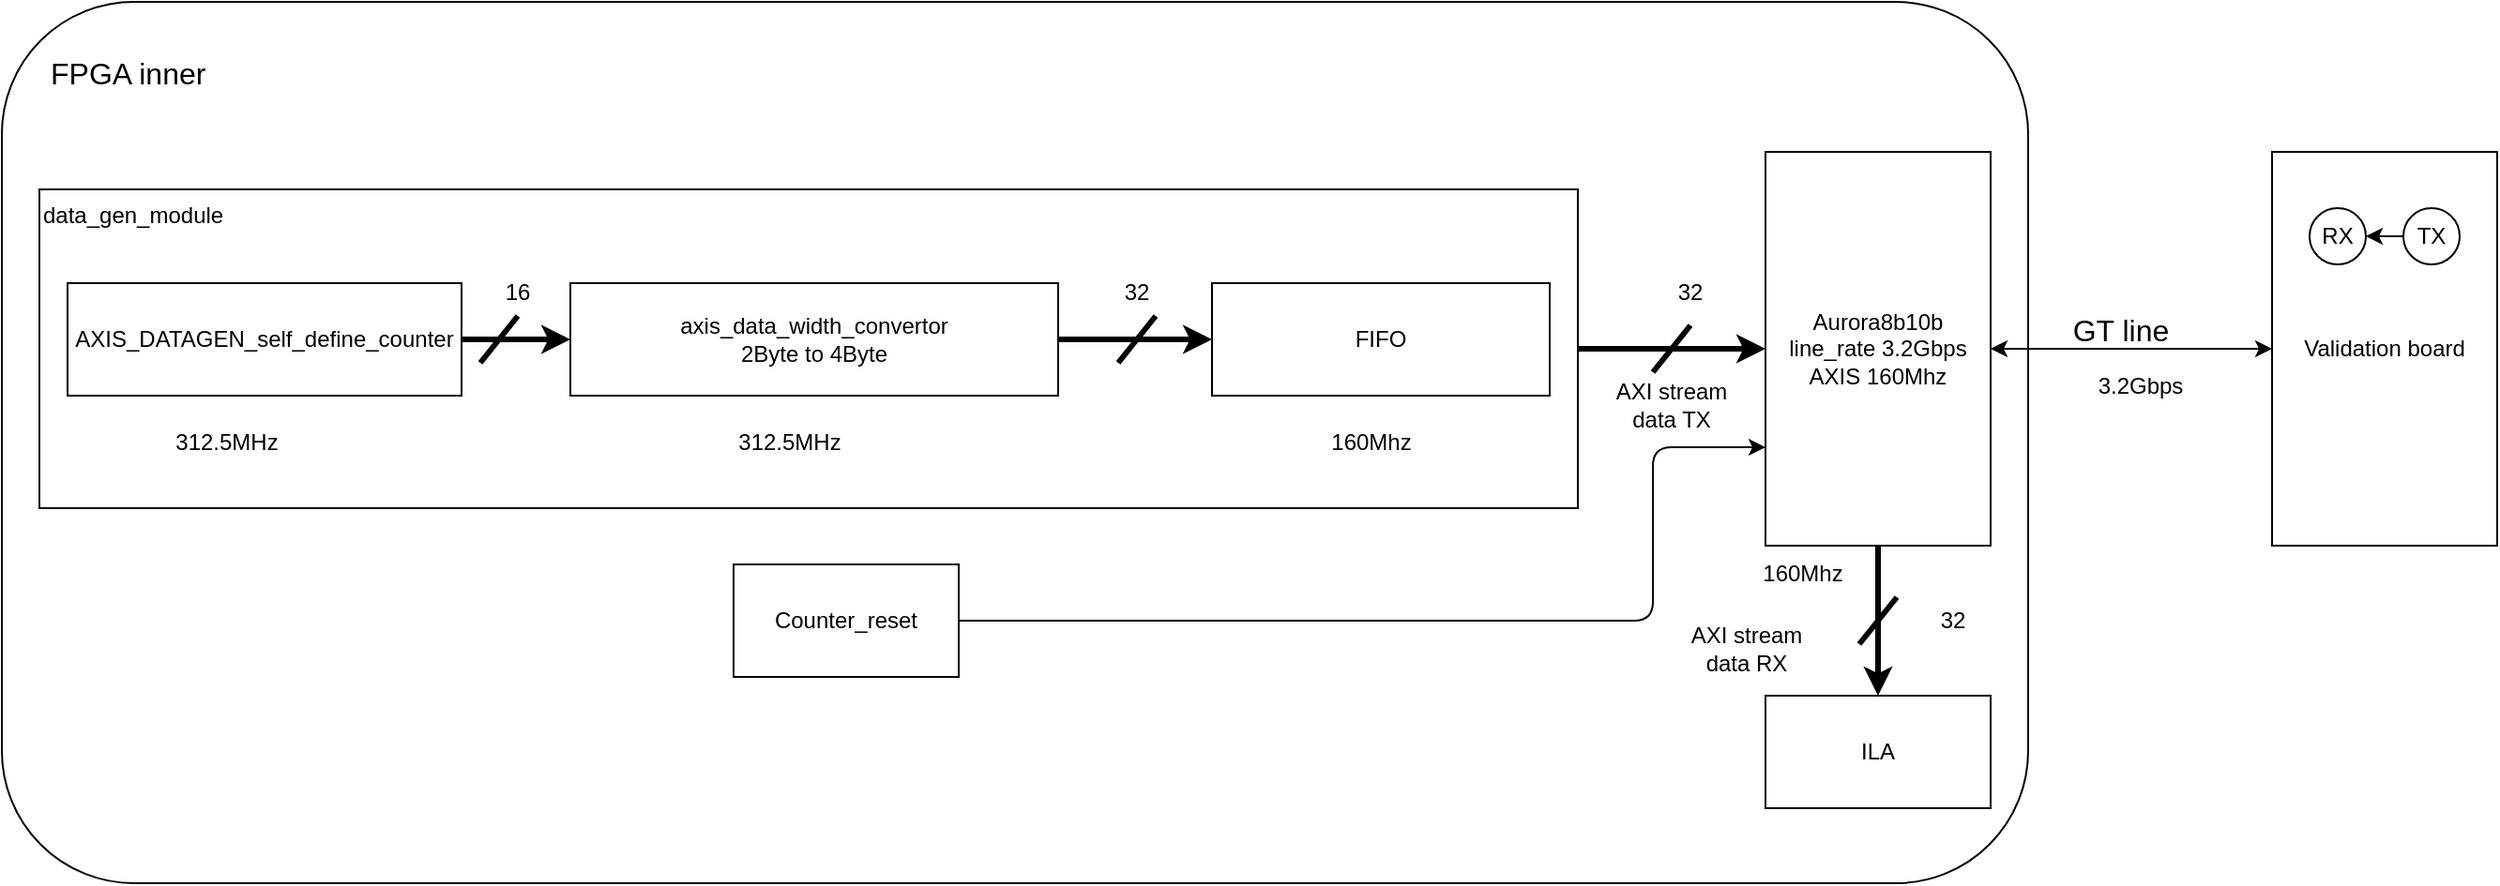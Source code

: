 <mxfile>
    <diagram id="__zrAqoqU3pgnkMQnrhQ" name="aurora_validation_architecture">
        <mxGraphModel dx="1178" dy="779" grid="0" gridSize="10" guides="1" tooltips="1" connect="1" arrows="1" fold="1" page="1" pageScale="1" pageWidth="1654" pageHeight="1169" math="0" shadow="0">
            <root>
                <mxCell id="0"/>
                <mxCell id="1" parent="0"/>
                <mxCell id="3txOacUu7OYRqAym-EGh-37" value="FPGA inner" style="rounded=1;whiteSpace=wrap;html=1;labelBackgroundColor=none;fontSize=16;align=left;verticalAlign=top;spacingBottom=0;spacingTop=-2;spacing=26;" parent="1" vertex="1">
                    <mxGeometry x="40" y="110" width="1080" height="470" as="geometry"/>
                </mxCell>
                <mxCell id="3txOacUu7OYRqAym-EGh-23" style="edgeStyle=orthogonalEdgeStyle;html=1;entryX=0;entryY=0.75;entryDx=0;entryDy=0;strokeWidth=1;" parent="1" source="3txOacUu7OYRqAym-EGh-1" target="3txOacUu7OYRqAym-EGh-15" edge="1">
                    <mxGeometry relative="1" as="geometry">
                        <Array as="points">
                            <mxPoint x="920" y="440"/>
                            <mxPoint x="920" y="348"/>
                        </Array>
                    </mxGeometry>
                </mxCell>
                <mxCell id="3txOacUu7OYRqAym-EGh-1" value="Counter_reset" style="rounded=0;whiteSpace=wrap;html=1;" parent="1" vertex="1">
                    <mxGeometry x="430" y="410" width="120" height="60" as="geometry"/>
                </mxCell>
                <mxCell id="3txOacUu7OYRqAym-EGh-19" style="edgeStyle=none;html=1;entryX=0;entryY=0.5;entryDx=0;entryDy=0;strokeWidth=3;" parent="1" source="3txOacUu7OYRqAym-EGh-2" target="3txOacUu7OYRqAym-EGh-15" edge="1">
                    <mxGeometry relative="1" as="geometry"/>
                </mxCell>
                <mxCell id="3txOacUu7OYRqAym-EGh-2" value="data_gen_module" style="rounded=0;whiteSpace=wrap;html=1;align=left;verticalAlign=top;" parent="1" vertex="1">
                    <mxGeometry x="60" y="210" width="820" height="170" as="geometry"/>
                </mxCell>
                <mxCell id="3txOacUu7OYRqAym-EGh-14" value="" style="group" parent="1" vertex="1" connectable="0">
                    <mxGeometry x="75" y="250" width="790" height="70" as="geometry"/>
                </mxCell>
                <mxCell id="3txOacUu7OYRqAym-EGh-3" value="AXIS_DATAGEN_self_define_counter" style="rounded=0;whiteSpace=wrap;html=1;flipV=1;flipH=1;" parent="3txOacUu7OYRqAym-EGh-14" vertex="1">
                    <mxGeometry y="10" width="210" height="60" as="geometry"/>
                </mxCell>
                <mxCell id="3txOacUu7OYRqAym-EGh-9" style="edgeStyle=none;html=1;entryX=0;entryY=0.5;entryDx=0;entryDy=0;strokeWidth=3;" parent="3txOacUu7OYRqAym-EGh-14" source="3txOacUu7OYRqAym-EGh-4" edge="1">
                    <mxGeometry relative="1" as="geometry">
                        <mxPoint x="610" y="40" as="targetPoint"/>
                    </mxGeometry>
                </mxCell>
                <mxCell id="3txOacUu7OYRqAym-EGh-4" value="axis_data_width_convertor" style="rounded=0;whiteSpace=wrap;html=1;flipV=1;flipH=1;" parent="3txOacUu7OYRqAym-EGh-14" vertex="1">
                    <mxGeometry x="268" y="10" width="260" height="60" as="geometry"/>
                </mxCell>
                <mxCell id="3txOacUu7OYRqAym-EGh-5" style="edgeStyle=none;html=1;entryX=0;entryY=0.5;entryDx=0;entryDy=0;strokeWidth=3;" parent="3txOacUu7OYRqAym-EGh-14" source="3txOacUu7OYRqAym-EGh-3" target="3txOacUu7OYRqAym-EGh-4" edge="1">
                    <mxGeometry relative="1" as="geometry"/>
                </mxCell>
                <mxCell id="3txOacUu7OYRqAym-EGh-6" value="" style="endArrow=none;html=1;strokeWidth=3;" parent="3txOacUu7OYRqAym-EGh-14" edge="1">
                    <mxGeometry width="50" height="50" relative="1" as="geometry">
                        <mxPoint x="220" y="52.5" as="sourcePoint"/>
                        <mxPoint x="240" y="27.5" as="targetPoint"/>
                    </mxGeometry>
                </mxCell>
                <mxCell id="3txOacUu7OYRqAym-EGh-7" value="16" style="text;html=1;strokeColor=none;fillColor=none;align=center;verticalAlign=middle;whiteSpace=wrap;rounded=0;" parent="3txOacUu7OYRqAym-EGh-14" vertex="1">
                    <mxGeometry x="210" width="60" height="30" as="geometry"/>
                </mxCell>
                <mxCell id="3txOacUu7OYRqAym-EGh-10" value="axis_data_width_convertor&lt;br&gt;2Byte to 4Byte" style="rounded=0;whiteSpace=wrap;html=1;flipV=1;flipH=1;" parent="3txOacUu7OYRqAym-EGh-14" vertex="1">
                    <mxGeometry x="268" y="10" width="260" height="60" as="geometry"/>
                </mxCell>
                <mxCell id="3txOacUu7OYRqAym-EGh-11" value="FIFO" style="rounded=0;whiteSpace=wrap;html=1;flipV=1;flipH=1;" parent="3txOacUu7OYRqAym-EGh-14" vertex="1">
                    <mxGeometry x="610" y="10" width="180" height="60" as="geometry"/>
                </mxCell>
                <mxCell id="3txOacUu7OYRqAym-EGh-12" value="" style="endArrow=none;html=1;strokeWidth=3;" parent="3txOacUu7OYRqAym-EGh-14" edge="1">
                    <mxGeometry width="50" height="50" relative="1" as="geometry">
                        <mxPoint x="560" y="52.5" as="sourcePoint"/>
                        <mxPoint x="580" y="27.5" as="targetPoint"/>
                    </mxGeometry>
                </mxCell>
                <mxCell id="3txOacUu7OYRqAym-EGh-13" value="32" style="text;html=1;strokeColor=none;fillColor=none;align=center;verticalAlign=middle;whiteSpace=wrap;rounded=0;" parent="3txOacUu7OYRqAym-EGh-14" vertex="1">
                    <mxGeometry x="540" width="60" height="30" as="geometry"/>
                </mxCell>
                <mxCell id="3txOacUu7OYRqAym-EGh-25" style="edgeStyle=orthogonalEdgeStyle;html=1;strokeWidth=1;startArrow=classic;startFill=1;" parent="1" source="3txOacUu7OYRqAym-EGh-15" edge="1">
                    <mxGeometry relative="1" as="geometry">
                        <mxPoint x="1250" y="295" as="targetPoint"/>
                    </mxGeometry>
                </mxCell>
                <mxCell id="3txOacUu7OYRqAym-EGh-31" value="GT line" style="edgeLabel;html=1;align=center;verticalAlign=middle;resizable=0;points=[];fontSize=16;labelBackgroundColor=none;" parent="3txOacUu7OYRqAym-EGh-25" vertex="1" connectable="0">
                    <mxGeometry x="-0.276" relative="1" as="geometry">
                        <mxPoint x="14" y="-10" as="offset"/>
                    </mxGeometry>
                </mxCell>
                <mxCell id="3txOacUu7OYRqAym-EGh-34" style="edgeStyle=orthogonalEdgeStyle;html=1;entryX=0.5;entryY=0;entryDx=0;entryDy=0;strokeWidth=3;fontSize=16;startArrow=none;startFill=0;" parent="1" source="3txOacUu7OYRqAym-EGh-15" target="3txOacUu7OYRqAym-EGh-32" edge="1">
                    <mxGeometry relative="1" as="geometry"/>
                </mxCell>
                <mxCell id="3txOacUu7OYRqAym-EGh-15" value="Aurora8b10b&lt;br&gt;line_rate 3.2Gbps&lt;br&gt;AXIS 160Mhz" style="rounded=0;whiteSpace=wrap;html=1;" parent="1" vertex="1">
                    <mxGeometry x="980" y="190" width="120" height="210" as="geometry"/>
                </mxCell>
                <mxCell id="3txOacUu7OYRqAym-EGh-16" value="312.5MHz" style="text;html=1;strokeColor=none;fillColor=none;align=center;verticalAlign=middle;whiteSpace=wrap;rounded=0;" parent="1" vertex="1">
                    <mxGeometry x="130" y="330" width="60" height="30" as="geometry"/>
                </mxCell>
                <mxCell id="3txOacUu7OYRqAym-EGh-17" value="312.5MHz" style="text;html=1;strokeColor=none;fillColor=none;align=center;verticalAlign=middle;whiteSpace=wrap;rounded=0;" parent="1" vertex="1">
                    <mxGeometry x="430" y="330" width="60" height="30" as="geometry"/>
                </mxCell>
                <mxCell id="3txOacUu7OYRqAym-EGh-18" value="160Mhz" style="text;html=1;strokeColor=none;fillColor=none;align=center;verticalAlign=middle;whiteSpace=wrap;rounded=0;" parent="1" vertex="1">
                    <mxGeometry x="740" y="330" width="60" height="30" as="geometry"/>
                </mxCell>
                <mxCell id="3txOacUu7OYRqAym-EGh-20" value="" style="endArrow=none;html=1;strokeWidth=3;" parent="1" edge="1">
                    <mxGeometry width="50" height="50" relative="1" as="geometry">
                        <mxPoint x="920.0" y="307.5" as="sourcePoint"/>
                        <mxPoint x="940.0" y="282.5" as="targetPoint"/>
                    </mxGeometry>
                </mxCell>
                <mxCell id="3txOacUu7OYRqAym-EGh-21" value="32" style="text;html=1;strokeColor=none;fillColor=none;align=center;verticalAlign=middle;whiteSpace=wrap;rounded=0;" parent="1" vertex="1">
                    <mxGeometry x="910" y="250" width="60" height="30" as="geometry"/>
                </mxCell>
                <mxCell id="3txOacUu7OYRqAym-EGh-24" value="AXI stream data TX" style="text;html=1;strokeColor=none;fillColor=none;align=center;verticalAlign=middle;whiteSpace=wrap;rounded=0;" parent="1" vertex="1">
                    <mxGeometry x="890" y="310" width="80" height="30" as="geometry"/>
                </mxCell>
                <mxCell id="3txOacUu7OYRqAym-EGh-26" value="Validation board" style="rounded=0;whiteSpace=wrap;html=1;" parent="1" vertex="1">
                    <mxGeometry x="1250" y="190" width="120" height="210" as="geometry"/>
                </mxCell>
                <mxCell id="3txOacUu7OYRqAym-EGh-27" value="RX" style="ellipse;whiteSpace=wrap;html=1;aspect=fixed;" parent="1" vertex="1">
                    <mxGeometry x="1270" y="220" width="30" height="30" as="geometry"/>
                </mxCell>
                <mxCell id="3txOacUu7OYRqAym-EGh-29" value="" style="edgeStyle=orthogonalEdgeStyle;html=1;strokeWidth=1;" parent="1" source="3txOacUu7OYRqAym-EGh-28" target="3txOacUu7OYRqAym-EGh-27" edge="1">
                    <mxGeometry relative="1" as="geometry"/>
                </mxCell>
                <mxCell id="3txOacUu7OYRqAym-EGh-28" value="TX" style="ellipse;whiteSpace=wrap;html=1;aspect=fixed;" parent="1" vertex="1">
                    <mxGeometry x="1320" y="220" width="30" height="30" as="geometry"/>
                </mxCell>
                <mxCell id="3txOacUu7OYRqAym-EGh-32" value="ILA" style="rounded=0;whiteSpace=wrap;html=1;" parent="1" vertex="1">
                    <mxGeometry x="980" y="480" width="120" height="60" as="geometry"/>
                </mxCell>
                <mxCell id="3txOacUu7OYRqAym-EGh-33" value="AXI stream data RX" style="text;html=1;strokeColor=none;fillColor=none;align=center;verticalAlign=middle;whiteSpace=wrap;rounded=0;" parent="1" vertex="1">
                    <mxGeometry x="930" y="440" width="80" height="30" as="geometry"/>
                </mxCell>
                <mxCell id="3txOacUu7OYRqAym-EGh-35" value="" style="endArrow=none;html=1;strokeWidth=3;" parent="1" edge="1">
                    <mxGeometry width="50" height="50" relative="1" as="geometry">
                        <mxPoint x="1030" y="452.5" as="sourcePoint"/>
                        <mxPoint x="1050" y="427.5" as="targetPoint"/>
                    </mxGeometry>
                </mxCell>
                <mxCell id="3txOacUu7OYRqAym-EGh-36" value="32" style="text;html=1;strokeColor=none;fillColor=none;align=center;verticalAlign=middle;whiteSpace=wrap;rounded=0;" parent="1" vertex="1">
                    <mxGeometry x="1050" y="425" width="60" height="30" as="geometry"/>
                </mxCell>
                <mxCell id="3txOacUu7OYRqAym-EGh-38" value="160Mhz" style="text;html=1;strokeColor=none;fillColor=none;align=center;verticalAlign=middle;whiteSpace=wrap;rounded=0;" parent="1" vertex="1">
                    <mxGeometry x="970" y="400" width="60" height="30" as="geometry"/>
                </mxCell>
                <mxCell id="3txOacUu7OYRqAym-EGh-39" value="3.2Gbps" style="text;html=1;strokeColor=none;fillColor=none;align=center;verticalAlign=middle;whiteSpace=wrap;rounded=0;" parent="1" vertex="1">
                    <mxGeometry x="1150" y="300" width="60" height="30" as="geometry"/>
                </mxCell>
            </root>
        </mxGraphModel>
    </diagram>
    <diagram id="JEnL0urEHjUMg7MGsKKz" name="Brd1 pattern gen">
        <mxGraphModel dx="1178" dy="779" grid="0" gridSize="10" guides="1" tooltips="1" connect="1" arrows="1" fold="1" page="1" pageScale="1" pageWidth="1169" pageHeight="827" math="0" shadow="0">
            <root>
                <mxCell id="0"/>
                <mxCell id="1" parent="0"/>
                <mxCell id="rx1qRoMs0M4dPtWB22MD-1" value="&lt;p style=&quot;line-height: 0%;&quot;&gt;Pattern_gen&lt;/p&gt;" style="rounded=0;whiteSpace=wrap;html=1;spacingTop=100;fillColor=#dae8fc;strokeColor=#6c8ebf;movable=1;resizable=1;rotatable=1;deletable=1;editable=1;connectable=1;" parent="1" vertex="1">
                    <mxGeometry x="200" y="242" width="241" height="117" as="geometry"/>
                </mxCell>
                <mxCell id="rx1qRoMs0M4dPtWB22MD-22" style="html=1;fontSize=6;endArrow=classic;endFill=1;entryX=0;entryY=0.5;entryDx=0;entryDy=0;spacing=0;endSize=1;startArrow=none;exitX=1;exitY=0.5;exitDx=0;exitDy=0;" parent="1" source="rx1qRoMs0M4dPtWB22MD-67" target="rx1qRoMs0M4dPtWB22MD-29" edge="1">
                    <mxGeometry relative="1" as="geometry">
                        <mxPoint x="480" y="299" as="targetPoint"/>
                    </mxGeometry>
                </mxCell>
                <mxCell id="rx1qRoMs0M4dPtWB22MD-24" value="&lt;span style=&quot;font-size: 6px;&quot;&gt;pattern_gen(32 bit)&lt;/span&gt;" style="text;strokeColor=none;fillColor=none;align=center;verticalAlign=middle;rounded=0;whiteSpace=wrap;html=1;flipV=1;flipH=0;" parent="1" vertex="1">
                    <mxGeometry x="441" y="286" width="59" height="10" as="geometry"/>
                </mxCell>
                <mxCell id="rx1qRoMs0M4dPtWB22MD-28" style="edgeStyle=none;html=1;entryX=0;entryY=0.5;entryDx=0;entryDy=0;fontSize=6;endArrow=classic;endFill=1;endSize=1;" parent="1" source="rx1qRoMs0M4dPtWB22MD-29" target="rx1qRoMs0M4dPtWB22MD-33" edge="1">
                    <mxGeometry relative="1" as="geometry"/>
                </mxCell>
                <mxCell id="rx1qRoMs0M4dPtWB22MD-29" value="FIFO" style="rounded=0;whiteSpace=wrap;html=1;glass=0;fontSize=6;fillColor=#dae8fc;strokeColor=#6c8ebf;" parent="1" vertex="1">
                    <mxGeometry x="501" y="238" width="104" height="121" as="geometry"/>
                </mxCell>
                <mxCell id="rx1qRoMs0M4dPtWB22MD-30" value="AXI_interface&lt;br&gt;slave" style="text;html=1;strokeColor=none;fillColor=none;align=center;verticalAlign=middle;whiteSpace=wrap;rounded=0;glass=0;fontSize=6;" parent="1" vertex="1">
                    <mxGeometry x="501" y="255" width="55" height="27" as="geometry"/>
                </mxCell>
                <mxCell id="rx1qRoMs0M4dPtWB22MD-31" value="AXI_interface&lt;br&gt;master" style="text;html=1;strokeColor=none;fillColor=none;align=center;verticalAlign=middle;whiteSpace=wrap;rounded=0;glass=0;fontSize=6;" parent="1" vertex="1">
                    <mxGeometry x="550" y="255" width="55" height="27" as="geometry"/>
                </mxCell>
                <mxCell id="rx1qRoMs0M4dPtWB22MD-32" value="AXI_interface&lt;br&gt;master" style="text;html=1;strokeColor=none;fillColor=none;align=center;verticalAlign=middle;whiteSpace=wrap;rounded=0;glass=0;fontSize=6;" parent="1" vertex="1">
                    <mxGeometry x="386" y="257" width="55" height="27" as="geometry"/>
                </mxCell>
                <mxCell id="rx1qRoMs0M4dPtWB22MD-33" value="aurora8b/10b_logic&lt;br&gt;_core1" style="rounded=0;whiteSpace=wrap;html=1;glass=0;fontSize=6;fillColor=#f8cecc;strokeColor=#b85450;" parent="1" vertex="1">
                    <mxGeometry x="650" y="238" width="104" height="121" as="geometry"/>
                </mxCell>
                <mxCell id="rx1qRoMs0M4dPtWB22MD-34" value="AXI_interface&lt;br&gt;slave" style="text;html=1;strokeColor=none;fillColor=none;align=center;verticalAlign=middle;whiteSpace=wrap;rounded=0;glass=0;fontSize=6;" parent="1" vertex="1">
                    <mxGeometry x="650" y="255" width="55" height="27" as="geometry"/>
                </mxCell>
                <mxCell id="rx1qRoMs0M4dPtWB22MD-35" value="312.5 MHz" style="text;html=1;strokeColor=none;fillColor=none;align=center;verticalAlign=middle;whiteSpace=wrap;rounded=0;glass=0;fontSize=6;" parent="1" vertex="1">
                    <mxGeometry x="393" y="339" width="48" height="20" as="geometry"/>
                </mxCell>
                <mxCell id="rx1qRoMs0M4dPtWB22MD-36" value="160 MHz" style="text;html=1;strokeColor=none;fillColor=none;align=center;verticalAlign=middle;whiteSpace=wrap;rounded=0;glass=0;fontSize=6;" parent="1" vertex="1">
                    <mxGeometry x="561" y="339" width="43" height="20" as="geometry"/>
                </mxCell>
                <mxCell id="rx1qRoMs0M4dPtWB22MD-37" value="160 MHz" style="text;html=1;strokeColor=none;fillColor=none;align=center;verticalAlign=middle;whiteSpace=wrap;rounded=0;glass=0;fontSize=6;" parent="1" vertex="1">
                    <mxGeometry x="651" y="339" width="43" height="20" as="geometry"/>
                </mxCell>
                <mxCell id="rx1qRoMs0M4dPtWB22MD-38" value="312.5 MHz" style="text;html=1;strokeColor=none;fillColor=none;align=center;verticalAlign=middle;whiteSpace=wrap;rounded=0;glass=0;fontSize=6;" parent="1" vertex="1">
                    <mxGeometry x="501" y="339" width="48" height="20" as="geometry"/>
                </mxCell>
                <mxCell id="rx1qRoMs0M4dPtWB22MD-39" value="時域同步" style="text;html=1;strokeColor=none;fillColor=none;align=center;verticalAlign=middle;whiteSpace=wrap;rounded=0;glass=0;fontSize=6;" parent="1" vertex="1">
                    <mxGeometry x="531.5" y="304" width="43" height="20" as="geometry"/>
                </mxCell>
                <mxCell id="rx1qRoMs0M4dPtWB22MD-40" value="&lt;p style=&quot;line-height: 0%;&quot;&gt;Pattern_check&lt;/p&gt;" style="rounded=0;whiteSpace=wrap;html=1;spacingTop=100;fillColor=#dae8fc;strokeColor=#6c8ebf;movable=1;resizable=1;rotatable=1;deletable=1;editable=1;connectable=1;" parent="1" vertex="1">
                    <mxGeometry x="563.5" y="458" width="184.5" height="117" as="geometry"/>
                </mxCell>
                <mxCell id="rx1qRoMs0M4dPtWB22MD-41" style="edgeStyle=none;html=1;entryX=0;entryY=0.5;entryDx=0;entryDy=0;fontSize=6;startArrow=none;startFill=0;endArrow=classic;endFill=1;endSize=1;" parent="1" source="rx1qRoMs0M4dPtWB22MD-42" target="rx1qRoMs0M4dPtWB22MD-44" edge="1">
                    <mxGeometry relative="1" as="geometry"/>
                </mxCell>
                <mxCell id="rx1qRoMs0M4dPtWB22MD-42" value="aurora8b/10b_logic&lt;br&gt;_core2" style="rounded=0;whiteSpace=wrap;html=1;glass=0;fontSize=6;fillColor=#f8cecc;strokeColor=#b85450;" parent="1" vertex="1">
                    <mxGeometry x="238" y="456" width="104" height="121" as="geometry"/>
                </mxCell>
                <mxCell id="rx1qRoMs0M4dPtWB22MD-43" style="edgeStyle=none;html=1;entryX=0;entryY=0.5;entryDx=0;entryDy=0;fontSize=6;startArrow=none;startFill=0;endArrow=classic;endFill=1;endSize=1;" parent="1" source="rx1qRoMs0M4dPtWB22MD-63" target="rx1qRoMs0M4dPtWB22MD-56" edge="1">
                    <mxGeometry relative="1" as="geometry"/>
                </mxCell>
                <mxCell id="rx1qRoMs0M4dPtWB22MD-44" value="FIFO" style="rounded=0;whiteSpace=wrap;html=1;glass=0;fontSize=6;fillColor=#dae8fc;strokeColor=#6c8ebf;" parent="1" vertex="1">
                    <mxGeometry x="400" y="456" width="104" height="121" as="geometry"/>
                </mxCell>
                <mxCell id="rx1qRoMs0M4dPtWB22MD-45" value="AXI_interface&lt;br&gt;slave" style="text;html=1;strokeColor=none;fillColor=none;align=center;verticalAlign=middle;whiteSpace=wrap;rounded=0;glass=0;fontSize=6;" parent="1" vertex="1">
                    <mxGeometry x="400" y="475" width="55" height="27" as="geometry"/>
                </mxCell>
                <mxCell id="rx1qRoMs0M4dPtWB22MD-46" value="AXI_interface&lt;br&gt;master" style="text;html=1;strokeColor=none;fillColor=none;align=center;verticalAlign=middle;whiteSpace=wrap;rounded=0;glass=0;fontSize=6;" parent="1" vertex="1">
                    <mxGeometry x="449" y="475" width="55" height="27" as="geometry"/>
                </mxCell>
                <mxCell id="rx1qRoMs0M4dPtWB22MD-47" value="時域同步" style="text;html=1;strokeColor=none;fillColor=none;align=center;verticalAlign=middle;whiteSpace=wrap;rounded=0;glass=0;fontSize=6;" parent="1" vertex="1">
                    <mxGeometry x="430.5" y="520" width="43" height="20" as="geometry"/>
                </mxCell>
                <mxCell id="rx1qRoMs0M4dPtWB22MD-48" value="312.5 MHz" style="text;html=1;strokeColor=none;fillColor=none;align=center;verticalAlign=middle;whiteSpace=wrap;rounded=0;glass=0;fontSize=6;" parent="1" vertex="1">
                    <mxGeometry x="456" y="557" width="48" height="20" as="geometry"/>
                </mxCell>
                <mxCell id="rx1qRoMs0M4dPtWB22MD-49" value="160 MHz" style="text;html=1;strokeColor=none;fillColor=none;align=center;verticalAlign=middle;whiteSpace=wrap;rounded=0;glass=0;fontSize=6;" parent="1" vertex="1">
                    <mxGeometry x="400" y="557" width="43" height="20" as="geometry"/>
                </mxCell>
                <mxCell id="rx1qRoMs0M4dPtWB22MD-50" value="160 MHz" style="text;html=1;strokeColor=none;fillColor=none;align=center;verticalAlign=middle;whiteSpace=wrap;rounded=0;glass=0;fontSize=6;" parent="1" vertex="1">
                    <mxGeometry x="299" y="557" width="43" height="20" as="geometry"/>
                </mxCell>
                <mxCell id="rx1qRoMs0M4dPtWB22MD-51" value="AXI_interface&lt;br&gt;master" style="text;html=1;strokeColor=none;fillColor=none;align=center;verticalAlign=middle;whiteSpace=wrap;rounded=0;glass=0;fontSize=6;" parent="1" vertex="1">
                    <mxGeometry x="287" y="475" width="55" height="27" as="geometry"/>
                </mxCell>
                <mxCell id="rx1qRoMs0M4dPtWB22MD-52" value="&lt;span style=&quot;font-size: 6px;&quot;&gt;pattern_recv(32 bit)&lt;/span&gt;" style="text;strokeColor=none;fillColor=none;align=center;verticalAlign=middle;rounded=0;whiteSpace=wrap;html=1;flipV=1;flipH=0;" parent="1" vertex="1">
                    <mxGeometry x="504" y="505" width="59" height="10" as="geometry"/>
                </mxCell>
                <mxCell id="rx1qRoMs0M4dPtWB22MD-53" value="312.5 MHz" style="text;html=1;strokeColor=none;fillColor=none;align=center;verticalAlign=middle;whiteSpace=wrap;rounded=0;glass=0;fontSize=6;" parent="1" vertex="1">
                    <mxGeometry x="558" y="555" width="48" height="20" as="geometry"/>
                </mxCell>
                <mxCell id="rx1qRoMs0M4dPtWB22MD-81" style="edgeStyle=none;html=1;endArrow=classic;endFill=1;" parent="1" source="rx1qRoMs0M4dPtWB22MD-56" edge="1">
                    <mxGeometry relative="1" as="geometry">
                        <mxPoint x="738" y="516" as="targetPoint"/>
                    </mxGeometry>
                </mxCell>
                <mxCell id="rx1qRoMs0M4dPtWB22MD-82" value="&lt;font style=&quot;font-size: 6px;&quot;&gt;16_bits&lt;/font&gt;" style="edgeLabel;html=1;align=center;verticalAlign=middle;resizable=0;points=[];labelBackgroundColor=none;" parent="rx1qRoMs0M4dPtWB22MD-81" vertex="1" connectable="0">
                    <mxGeometry x="-0.326" relative="1" as="geometry">
                        <mxPoint x="1" y="-6" as="offset"/>
                    </mxGeometry>
                </mxCell>
                <mxCell id="rx1qRoMs0M4dPtWB22MD-56" value="Data_width_convertor" style="rounded=0;whiteSpace=wrap;html=1;glass=0;fontSize=6;" parent="1" vertex="1">
                    <mxGeometry x="601" y="503" width="97" height="27" as="geometry"/>
                </mxCell>
                <mxCell id="rx1qRoMs0M4dPtWB22MD-61" value="" style="edgeStyle=none;html=1;entryX=0;entryY=0.5;entryDx=0;entryDy=0;fontSize=6;startArrow=none;startFill=0;endArrow=none;endFill=1;endSize=1;" parent="1" source="rx1qRoMs0M4dPtWB22MD-44" target="rx1qRoMs0M4dPtWB22MD-63" edge="1">
                    <mxGeometry relative="1" as="geometry">
                        <mxPoint x="504" y="516.5" as="sourcePoint"/>
                        <mxPoint x="601" y="516.5" as="targetPoint"/>
                    </mxGeometry>
                </mxCell>
                <mxCell id="rx1qRoMs0M4dPtWB22MD-62" style="edgeStyle=orthogonalEdgeStyle;curved=1;html=1;entryX=0.5;entryY=0;entryDx=0;entryDy=0;fontSize=6;startArrow=none;startFill=0;endArrow=classic;endFill=1;endSize=1;" parent="1" source="rx1qRoMs0M4dPtWB22MD-63" target="rx1qRoMs0M4dPtWB22MD-64" edge="1">
                    <mxGeometry relative="1" as="geometry"/>
                </mxCell>
                <mxCell id="rx1qRoMs0M4dPtWB22MD-63" value="" style="ellipse;whiteSpace=wrap;html=1;glass=0;strokeColor=none;fontSize=6;gradientColor=none;fillColor=#000000;" parent="1" vertex="1">
                    <mxGeometry x="572" y="511.5" width="10" height="10" as="geometry"/>
                </mxCell>
                <mxCell id="rx1qRoMs0M4dPtWB22MD-64" value="pattern_check.txt" style="text;strokeColor=none;fillColor=none;align=center;verticalAlign=middle;whiteSpace=wrap;rounded=0;glass=0;fontSize=6;spacing=0;" parent="1" vertex="1">
                    <mxGeometry x="503.5" y="588" width="60" height="15" as="geometry"/>
                </mxCell>
                <mxCell id="rx1qRoMs0M4dPtWB22MD-66" style="edgeStyle=orthogonalEdgeStyle;curved=1;html=1;entryX=0.5;entryY=0;entryDx=0;entryDy=0;fontSize=6;startArrow=none;startFill=0;endArrow=classic;endFill=1;endSize=1;" parent="1" source="rx1qRoMs0M4dPtWB22MD-67" target="rx1qRoMs0M4dPtWB22MD-68" edge="1">
                    <mxGeometry relative="1" as="geometry"/>
                </mxCell>
                <mxCell id="rx1qRoMs0M4dPtWB22MD-67" value="" style="ellipse;whiteSpace=wrap;html=1;glass=0;strokeColor=none;fontSize=6;gradientColor=none;fillColor=#000000;" parent="1" vertex="1">
                    <mxGeometry x="429" y="293.5" width="10" height="10" as="geometry"/>
                </mxCell>
                <mxCell id="rx1qRoMs0M4dPtWB22MD-68" value="pattern_gen.txt" style="text;strokeColor=none;fillColor=none;align=center;verticalAlign=middle;whiteSpace=wrap;rounded=0;glass=0;fontSize=6;spacing=0;" parent="1" vertex="1">
                    <mxGeometry x="443" y="376" width="60" height="15" as="geometry"/>
                </mxCell>
                <mxCell id="rx1qRoMs0M4dPtWB22MD-69" value="AXI_interface&lt;br&gt;slave" style="text;html=1;strokeColor=none;fillColor=none;align=center;verticalAlign=middle;whiteSpace=wrap;rounded=0;glass=0;fontSize=6;" parent="1" vertex="1">
                    <mxGeometry x="563" y="475" width="55" height="27" as="geometry"/>
                </mxCell>
                <mxCell id="rx1qRoMs0M4dPtWB22MD-70" style="edgeStyle=none;html=1;entryX=0;entryY=0.5;entryDx=0;entryDy=0;fontSize=6;endArrow=classic;endFill=1;endSize=1;" parent="1" edge="1">
                    <mxGeometry relative="1" as="geometry">
                        <mxPoint x="754" y="298.42" as="sourcePoint"/>
                        <mxPoint x="799" y="298.42" as="targetPoint"/>
                    </mxGeometry>
                </mxCell>
                <mxCell id="rx1qRoMs0M4dPtWB22MD-71" value="TX[0:1]" style="text;html=1;strokeColor=none;fillColor=none;align=center;verticalAlign=middle;whiteSpace=wrap;rounded=0;glass=0;fontSize=6;spacing=0;" parent="1" vertex="1">
                    <mxGeometry x="735" y="285.5" width="19" height="15" as="geometry"/>
                </mxCell>
                <mxCell id="rx1qRoMs0M4dPtWB22MD-72" style="edgeStyle=none;html=1;entryX=0;entryY=0.5;entryDx=0;entryDy=0;fontSize=6;endArrow=classic;endFill=1;endSize=1;" parent="1" target="rx1qRoMs0M4dPtWB22MD-42" edge="1">
                    <mxGeometry relative="1" as="geometry">
                        <mxPoint x="193" y="516" as="sourcePoint"/>
                        <mxPoint x="238" y="516.34" as="targetPoint"/>
                    </mxGeometry>
                </mxCell>
                <mxCell id="rx1qRoMs0M4dPtWB22MD-73" value="RX[0:1]" style="text;html=1;strokeColor=none;fillColor=none;align=center;verticalAlign=middle;whiteSpace=wrap;rounded=0;glass=0;fontSize=6;spacing=0;" parent="1" vertex="1">
                    <mxGeometry x="238" y="503" width="19" height="15" as="geometry"/>
                </mxCell>
                <mxCell id="rx1qRoMs0M4dPtWB22MD-77" value="3.2Gbps" style="text;html=1;strokeColor=none;fillColor=none;align=center;verticalAlign=middle;whiteSpace=wrap;rounded=0;glass=0;fontSize=6;spacing=0;" parent="1" vertex="1">
                    <mxGeometry x="766" y="285.5" width="19" height="15" as="geometry"/>
                </mxCell>
                <mxCell id="rx1qRoMs0M4dPtWB22MD-78" value="3.2Gbps" style="text;html=1;strokeColor=none;fillColor=none;align=center;verticalAlign=middle;whiteSpace=wrap;rounded=0;glass=0;fontSize=6;spacing=0;" parent="1" vertex="1">
                    <mxGeometry x="208" y="502.5" width="19" height="15" as="geometry"/>
                </mxCell>
                <mxCell id="rx1qRoMs0M4dPtWB22MD-80" style="edgeStyle=none;html=1;entryX=0;entryY=0.5;entryDx=0;entryDy=0;endArrow=none;endFill=0;" parent="1" source="rx1qRoMs0M4dPtWB22MD-79" target="rx1qRoMs0M4dPtWB22MD-67" edge="1">
                    <mxGeometry relative="1" as="geometry">
                        <mxPoint x="420" y="300" as="targetPoint"/>
                    </mxGeometry>
                </mxCell>
                <mxCell id="rx1qRoMs0M4dPtWB22MD-79" value="&lt;font style=&quot;font-size: 6px;&quot;&gt;LFSR 16 bits data gen&lt;/font&gt;" style="rounded=0;whiteSpace=wrap;html=1;" parent="1" vertex="1">
                    <mxGeometry x="221.5" y="277.5" width="133.5" height="41.5" as="geometry"/>
                </mxCell>
            </root>
        </mxGraphModel>
    </diagram>
    <diagram id="SFiR6cJLVSuLZU7QCW9r" name="Brd2 pattern_gen">
        <mxGraphModel dx="1178" dy="779" grid="0" gridSize="1" guides="1" tooltips="1" connect="1" arrows="1" fold="1" page="1" pageScale="1" pageWidth="1100" pageHeight="850" math="0" shadow="0">
            <root>
                <mxCell id="0"/>
                <mxCell id="1" parent="0"/>
                <mxCell id="2" value="&lt;p style=&quot;line-height: 0%;&quot;&gt;Pattern_gen&lt;/p&gt;" style="rounded=0;whiteSpace=wrap;html=1;spacingTop=100;fillColor=#dae8fc;strokeColor=#6c8ebf;" parent="1" vertex="1">
                    <mxGeometry x="105" y="242" width="336" height="117" as="geometry"/>
                </mxCell>
                <mxCell id="41" style="edgeStyle=orthogonalEdgeStyle;html=1;entryX=0;entryY=0.75;entryDx=0;entryDy=0;fontSize=6;endArrow=none;endFill=0;exitX=1;exitY=0.5;exitDx=0;exitDy=0;curved=1;" parent="1" source="3" target="37" edge="1">
                    <mxGeometry relative="1" as="geometry"/>
                </mxCell>
                <mxCell id="3" value="&lt;font style=&quot;font-size: 6px;&quot;&gt;lane_2[15:0]&lt;/font&gt;" style="text;strokeColor=none;fillColor=none;align=center;verticalAlign=middle;rounded=0;whiteSpace=wrap;html=1;flipV=1;flipH=0;" parent="1" vertex="1">
                    <mxGeometry x="309" y="307" width="36" height="10" as="geometry"/>
                </mxCell>
                <mxCell id="40" style="edgeStyle=orthogonalEdgeStyle;html=1;entryX=0;entryY=0.25;entryDx=0;entryDy=0;fontSize=6;endArrow=none;endFill=0;curved=1;exitX=1;exitY=0.75;exitDx=0;exitDy=0;" parent="1" source="4" target="37" edge="1">
                    <mxGeometry relative="1" as="geometry"/>
                </mxCell>
                <mxCell id="4" value="&lt;font style=&quot;font-size: 6px;&quot;&gt;lane_1[15:0]&lt;/font&gt;" style="text;strokeColor=none;fillColor=none;align=center;verticalAlign=middle;rounded=0;whiteSpace=wrap;html=1;flipV=1;flipH=0;" parent="1" vertex="1">
                    <mxGeometry x="309" y="278" width="36" height="10" as="geometry"/>
                </mxCell>
                <mxCell id="9" value="&lt;p style=&quot;line-height: 40%;&quot;&gt;&lt;font style=&quot;font-size: 6px;&quot;&gt;40 bits LFSR_gen_1&lt;br&gt;lane1&lt;br&gt;&lt;/font&gt;&lt;/p&gt;" style="text;strokeColor=none;fillColor=none;align=center;verticalAlign=middle;rounded=0;whiteSpace=wrap;html=1;flipV=1;flipH=1;spacing=0;" parent="1" vertex="1">
                    <mxGeometry x="109" y="276" width="60" height="11" as="geometry"/>
                </mxCell>
                <mxCell id="17" value="&lt;p style=&quot;line-height: 40%;&quot;&gt;&lt;font style=&quot;font-size: 6px;&quot;&gt;40 bits LFSR_gen_2&lt;br&gt;lane2&lt;br&gt;&lt;/font&gt;&lt;/p&gt;" style="text;strokeColor=none;fillColor=none;align=center;verticalAlign=middle;rounded=0;whiteSpace=wrap;html=1;flipV=1;flipH=1;" parent="1" vertex="1">
                    <mxGeometry x="109" y="305" width="60" height="11" as="geometry"/>
                </mxCell>
                <mxCell id="29" value="" style="group" parent="1" vertex="1" connectable="0">
                    <mxGeometry x="174" y="276" width="120" height="14" as="geometry"/>
                </mxCell>
                <mxCell id="10" value="" style="rounded=0;whiteSpace=wrap;html=1;fontSize=6;points=[[0,0,0,0,0],[0,0.21,0,0,0],[0,0.5,0,0,0],[0,0.79,0,0,0],[0,1,0,0,0],[0.33,0,0,0,0],[0.33,1,0,0,0],[0.66,0,0,0,0],[0.66,1,0,0,0],[1,0,0,0,0],[1,0.29,0,0,0],[1,0.5,0,0,0],[1,0.79,0,0,0],[1,1,0,0,0]];" parent="29" vertex="1">
                    <mxGeometry width="120" height="14" as="geometry"/>
                </mxCell>
                <mxCell id="15" style="edgeStyle=none;html=1;exitX=0.33;exitY=0;exitDx=0;exitDy=0;exitPerimeter=0;entryX=0.33;entryY=1;entryDx=0;entryDy=0;entryPerimeter=0;fontSize=6;endArrow=none;endFill=0;" parent="29" source="10" target="10" edge="1">
                    <mxGeometry relative="1" as="geometry"/>
                </mxCell>
                <mxCell id="16" style="edgeStyle=none;html=1;exitX=0.66;exitY=0;exitDx=0;exitDy=0;exitPerimeter=0;entryX=0.66;entryY=1;entryDx=0;entryDy=0;entryPerimeter=0;fontSize=6;endArrow=none;endFill=0;" parent="29" source="10" target="10" edge="1">
                    <mxGeometry relative="1" as="geometry"/>
                </mxCell>
                <mxCell id="21" value="&lt;p style=&quot;line-height: 70%;&quot;&gt;&lt;font style=&quot;font-size: 6px;&quot;&gt;{[23:8]}&lt;/font&gt;&lt;/p&gt;" style="text;strokeColor=none;fillColor=none;align=center;verticalAlign=middle;rounded=0;whiteSpace=wrap;html=1;flipV=0;flipH=0;imageAspect=1;imageAlign=left;imageVerticalAlign=middle;glass=0;" parent="29" vertex="1">
                    <mxGeometry x="48" y="3" width="23" height="8" as="geometry"/>
                </mxCell>
                <mxCell id="114" value="&lt;p style=&quot;line-height: 70%;&quot;&gt;&lt;font style=&quot;font-size: 6px;&quot;&gt;{[7:0],8'h00}&lt;/font&gt;&lt;/p&gt;" style="text;strokeColor=none;fillColor=none;align=center;verticalAlign=middle;rounded=0;whiteSpace=wrap;html=1;flipV=0;flipH=0;imageAspect=1;imageAlign=left;imageVerticalAlign=middle;glass=0;" parent="29" vertex="1">
                    <mxGeometry x="2" y="3" width="36" height="8" as="geometry"/>
                </mxCell>
                <mxCell id="115" value="&lt;p style=&quot;line-height: 70%;&quot;&gt;&lt;font style=&quot;font-size: 6px;&quot;&gt;{[39:24]}&lt;/font&gt;&lt;/p&gt;" style="text;strokeColor=none;fillColor=none;align=center;verticalAlign=middle;rounded=0;whiteSpace=wrap;html=1;flipV=0;flipH=0;imageAspect=1;imageAlign=left;imageVerticalAlign=middle;glass=0;" parent="29" vertex="1">
                    <mxGeometry x="88" y="3" width="23" height="8" as="geometry"/>
                </mxCell>
                <mxCell id="30" value="" style="group" parent="1" vertex="1" connectable="0">
                    <mxGeometry x="174" y="305" width="120" height="14" as="geometry"/>
                </mxCell>
                <mxCell id="31" value="" style="rounded=0;whiteSpace=wrap;html=1;fontSize=6;points=[[0,0,0,0,0],[0,0.21,0,0,0],[0,0.5,0,0,0],[0,0.79,0,0,0],[0,1,0,0,0],[0.33,0,0,0,0],[0.33,1,0,0,0],[0.66,0,0,0,0],[0.66,1,0,0,0],[1,0,0,0,0],[1,0.29,0,0,0],[1,0.5,0,0,0],[1,0.79,0,0,0],[1,1,0,0,0]];" parent="30" vertex="1">
                    <mxGeometry width="120" height="14" as="geometry"/>
                </mxCell>
                <mxCell id="32" style="edgeStyle=none;html=1;exitX=0.33;exitY=0;exitDx=0;exitDy=0;exitPerimeter=0;entryX=0.33;entryY=1;entryDx=0;entryDy=0;entryPerimeter=0;fontSize=6;endArrow=none;endFill=0;" parent="30" source="31" target="31" edge="1">
                    <mxGeometry relative="1" as="geometry"/>
                </mxCell>
                <mxCell id="33" style="edgeStyle=none;html=1;exitX=0.66;exitY=0;exitDx=0;exitDy=0;exitPerimeter=0;entryX=0.66;entryY=1;entryDx=0;entryDy=0;entryPerimeter=0;fontSize=6;endArrow=none;endFill=0;" parent="30" source="31" target="31" edge="1">
                    <mxGeometry relative="1" as="geometry"/>
                </mxCell>
                <mxCell id="35" value="&lt;p style=&quot;line-height: 70%;&quot;&gt;&lt;font style=&quot;font-size: 6px;&quot;&gt;{[23:8]}&lt;/font&gt;&lt;/p&gt;" style="text;strokeColor=none;fillColor=none;align=center;verticalAlign=middle;rounded=0;whiteSpace=wrap;html=1;flipV=0;flipH=0;imageAspect=1;imageAlign=left;imageVerticalAlign=middle;glass=0;" parent="30" vertex="1">
                    <mxGeometry x="48" y="3" width="23" height="8" as="geometry"/>
                </mxCell>
                <mxCell id="116" value="&lt;p style=&quot;line-height: 70%;&quot;&gt;&lt;font style=&quot;font-size: 6px;&quot;&gt;{[7:0],8'h00}&lt;/font&gt;&lt;/p&gt;" style="text;strokeColor=none;fillColor=none;align=center;verticalAlign=middle;rounded=0;whiteSpace=wrap;html=1;flipV=0;flipH=0;imageAspect=1;imageAlign=left;imageVerticalAlign=middle;glass=0;" parent="30" vertex="1">
                    <mxGeometry y="3" width="36" height="8" as="geometry"/>
                </mxCell>
                <mxCell id="117" value="&lt;p style=&quot;line-height: 70%;&quot;&gt;&lt;font style=&quot;font-size: 6px;&quot;&gt;{[39:24]}&lt;/font&gt;&lt;/p&gt;" style="text;strokeColor=none;fillColor=none;align=center;verticalAlign=middle;rounded=0;whiteSpace=wrap;html=1;flipV=0;flipH=0;imageAspect=1;imageAlign=left;imageVerticalAlign=middle;glass=0;" parent="30" vertex="1">
                    <mxGeometry x="88" y="3" width="23" height="8" as="geometry"/>
                </mxCell>
                <mxCell id="42" style="html=1;fontSize=6;endArrow=classic;endFill=1;entryX=0;entryY=0.5;entryDx=0;entryDy=0;spacing=0;endSize=1;startArrow=none;" parent="1" source="93" target="50" edge="1">
                    <mxGeometry relative="1" as="geometry">
                        <mxPoint x="480" y="299" as="targetPoint"/>
                    </mxGeometry>
                </mxCell>
                <mxCell id="37" value="merge" style="rounded=0;whiteSpace=wrap;html=1;glass=0;fontSize=6;" parent="1" vertex="1">
                    <mxGeometry x="388" y="285" width="37" height="27" as="geometry"/>
                </mxCell>
                <mxCell id="43" value="&lt;span style=&quot;font-size: 6px;&quot;&gt;pattern_gen(32 bit)&lt;/span&gt;" style="text;strokeColor=none;fillColor=none;align=center;verticalAlign=middle;rounded=0;whiteSpace=wrap;html=1;flipV=1;flipH=0;" parent="1" vertex="1">
                    <mxGeometry x="441" y="288" width="59" height="10" as="geometry"/>
                </mxCell>
                <mxCell id="44" value="&lt;p style=&quot;line-height: 0%;&quot;&gt;phase3&lt;/p&gt;" style="text;html=1;strokeColor=none;fillColor=none;align=center;verticalAlign=middle;whiteSpace=wrap;rounded=0;glass=0;fontSize=6;" parent="1" vertex="1">
                    <mxGeometry x="173" y="249" width="39" height="25" as="geometry"/>
                </mxCell>
                <mxCell id="45" value="&lt;p style=&quot;line-height: 0%;&quot;&gt;phase2&lt;/p&gt;" style="text;html=1;strokeColor=none;fillColor=none;align=center;verticalAlign=middle;whiteSpace=wrap;rounded=0;glass=0;fontSize=6;" parent="1" vertex="1">
                    <mxGeometry x="214" y="249" width="39" height="25" as="geometry"/>
                </mxCell>
                <mxCell id="47" value="&lt;p style=&quot;line-height: 0%;&quot;&gt;phase1&lt;/p&gt;" style="text;html=1;strokeColor=none;fillColor=none;align=center;verticalAlign=middle;whiteSpace=wrap;rounded=0;glass=0;fontSize=6;" parent="1" vertex="1">
                    <mxGeometry x="255" y="249" width="39" height="25" as="geometry"/>
                </mxCell>
                <mxCell id="58" style="edgeStyle=none;html=1;entryX=0;entryY=0.5;entryDx=0;entryDy=0;fontSize=6;endArrow=classic;endFill=1;endSize=1;" parent="1" source="50" target="54" edge="1">
                    <mxGeometry relative="1" as="geometry"/>
                </mxCell>
                <mxCell id="50" value="FIFO" style="rounded=0;whiteSpace=wrap;html=1;glass=0;fontSize=6;fillColor=#dae8fc;strokeColor=#6c8ebf;" parent="1" vertex="1">
                    <mxGeometry x="501" y="238" width="104" height="121" as="geometry"/>
                </mxCell>
                <mxCell id="51" value="AXI_interface&lt;br&gt;slave" style="text;html=1;strokeColor=none;fillColor=none;align=center;verticalAlign=middle;whiteSpace=wrap;rounded=0;glass=0;fontSize=6;" parent="1" vertex="1">
                    <mxGeometry x="501" y="255" width="55" height="27" as="geometry"/>
                </mxCell>
                <mxCell id="52" value="AXI_interface&lt;br&gt;master" style="text;html=1;strokeColor=none;fillColor=none;align=center;verticalAlign=middle;whiteSpace=wrap;rounded=0;glass=0;fontSize=6;" parent="1" vertex="1">
                    <mxGeometry x="550" y="255" width="55" height="27" as="geometry"/>
                </mxCell>
                <mxCell id="53" value="AXI_interface&lt;br&gt;master" style="text;html=1;strokeColor=none;fillColor=none;align=center;verticalAlign=middle;whiteSpace=wrap;rounded=0;glass=0;fontSize=6;" parent="1" vertex="1">
                    <mxGeometry x="386" y="257" width="55" height="27" as="geometry"/>
                </mxCell>
                <mxCell id="54" value="aurora8b/10b_logic&lt;br&gt;_core2" style="rounded=0;whiteSpace=wrap;html=1;glass=0;fontSize=6;fillColor=#f8cecc;strokeColor=#b85450;" parent="1" vertex="1">
                    <mxGeometry x="650" y="238" width="104" height="121" as="geometry"/>
                </mxCell>
                <mxCell id="56" value="AXI_interface&lt;br&gt;slave" style="text;html=1;strokeColor=none;fillColor=none;align=center;verticalAlign=middle;whiteSpace=wrap;rounded=0;glass=0;fontSize=6;" parent="1" vertex="1">
                    <mxGeometry x="650" y="255" width="55" height="27" as="geometry"/>
                </mxCell>
                <mxCell id="59" value="312.5 MHz" style="text;html=1;strokeColor=none;fillColor=none;align=center;verticalAlign=middle;whiteSpace=wrap;rounded=0;glass=0;fontSize=6;" parent="1" vertex="1">
                    <mxGeometry x="393" y="339" width="48" height="20" as="geometry"/>
                </mxCell>
                <mxCell id="60" value="160 MHz" style="text;html=1;strokeColor=none;fillColor=none;align=center;verticalAlign=middle;whiteSpace=wrap;rounded=0;glass=0;fontSize=6;" parent="1" vertex="1">
                    <mxGeometry x="561" y="339" width="43" height="20" as="geometry"/>
                </mxCell>
                <mxCell id="61" value="160 MHz" style="text;html=1;strokeColor=none;fillColor=none;align=center;verticalAlign=middle;whiteSpace=wrap;rounded=0;glass=0;fontSize=6;" parent="1" vertex="1">
                    <mxGeometry x="651" y="339" width="43" height="20" as="geometry"/>
                </mxCell>
                <mxCell id="62" value="312.5 MHz" style="text;html=1;strokeColor=none;fillColor=none;align=center;verticalAlign=middle;whiteSpace=wrap;rounded=0;glass=0;fontSize=6;" parent="1" vertex="1">
                    <mxGeometry x="501" y="339" width="48" height="20" as="geometry"/>
                </mxCell>
                <mxCell id="63" value="時域同步" style="text;html=1;strokeColor=none;fillColor=none;align=center;verticalAlign=middle;whiteSpace=wrap;rounded=0;glass=0;fontSize=6;" parent="1" vertex="1">
                    <mxGeometry x="531.5" y="304" width="43" height="20" as="geometry"/>
                </mxCell>
                <mxCell id="75" style="edgeStyle=none;html=1;entryX=0;entryY=0.5;entryDx=0;entryDy=0;fontSize=6;startArrow=none;startFill=0;endArrow=classic;endFill=1;endSize=1;" parent="1" source="65" target="66" edge="1">
                    <mxGeometry relative="1" as="geometry"/>
                </mxCell>
                <mxCell id="65" value="aurora8b/10b_logic&lt;br&gt;_core1" style="rounded=0;whiteSpace=wrap;html=1;glass=0;fontSize=6;fillColor=#f8cecc;strokeColor=#b85450;" parent="1" vertex="1">
                    <mxGeometry x="150" y="418" width="104" height="121" as="geometry"/>
                </mxCell>
                <mxCell id="66" value="FIFO" style="rounded=0;whiteSpace=wrap;html=1;glass=0;fontSize=6;fillColor=#dae8fc;strokeColor=#6c8ebf;" parent="1" vertex="1">
                    <mxGeometry x="312" y="418" width="104" height="121" as="geometry"/>
                </mxCell>
                <mxCell id="67" value="AXI_interface&lt;br&gt;slave" style="text;html=1;strokeColor=none;fillColor=none;align=center;verticalAlign=middle;whiteSpace=wrap;rounded=0;glass=0;fontSize=6;" parent="1" vertex="1">
                    <mxGeometry x="312" y="437" width="55" height="27" as="geometry"/>
                </mxCell>
                <mxCell id="68" value="AXI_interface&lt;br&gt;master" style="text;html=1;strokeColor=none;fillColor=none;align=center;verticalAlign=middle;whiteSpace=wrap;rounded=0;glass=0;fontSize=6;" parent="1" vertex="1">
                    <mxGeometry x="361" y="437" width="55" height="27" as="geometry"/>
                </mxCell>
                <mxCell id="69" value="時域同步" style="text;html=1;strokeColor=none;fillColor=none;align=center;verticalAlign=middle;whiteSpace=wrap;rounded=0;glass=0;fontSize=6;" parent="1" vertex="1">
                    <mxGeometry x="342.5" y="482" width="43" height="20" as="geometry"/>
                </mxCell>
                <mxCell id="70" value="312.5 MHz" style="text;html=1;strokeColor=none;fillColor=none;align=center;verticalAlign=middle;whiteSpace=wrap;rounded=0;glass=0;fontSize=6;" parent="1" vertex="1">
                    <mxGeometry x="368" y="519" width="48" height="20" as="geometry"/>
                </mxCell>
                <mxCell id="71" value="160 MHz" style="text;html=1;strokeColor=none;fillColor=none;align=center;verticalAlign=middle;whiteSpace=wrap;rounded=0;glass=0;fontSize=6;" parent="1" vertex="1">
                    <mxGeometry x="312" y="519" width="43" height="20" as="geometry"/>
                </mxCell>
                <mxCell id="72" value="160 MHz" style="text;html=1;strokeColor=none;fillColor=none;align=center;verticalAlign=middle;whiteSpace=wrap;rounded=0;glass=0;fontSize=6;" parent="1" vertex="1">
                    <mxGeometry x="211" y="519" width="43" height="20" as="geometry"/>
                </mxCell>
                <mxCell id="73" value="AXI_interface&lt;br&gt;master" style="text;html=1;strokeColor=none;fillColor=none;align=center;verticalAlign=middle;whiteSpace=wrap;rounded=0;glass=0;fontSize=6;" parent="1" vertex="1">
                    <mxGeometry x="199" y="437" width="55" height="27" as="geometry"/>
                </mxCell>
                <mxCell id="87" value="" style="edgeStyle=none;html=1;fontSize=6;startArrow=none;startFill=0;endArrow=classic;endFill=1;endSize=1;" parent="1" source="66" edge="1">
                    <mxGeometry relative="1" as="geometry">
                        <mxPoint x="416" y="478.5" as="sourcePoint"/>
                        <mxPoint x="484" y="479" as="targetPoint"/>
                    </mxGeometry>
                </mxCell>
                <mxCell id="91" value="pattern_check.txt" style="text;strokeColor=none;fillColor=none;align=center;verticalAlign=middle;whiteSpace=wrap;rounded=0;glass=0;fontSize=6;spacing=0;" parent="1" vertex="1">
                    <mxGeometry x="420" y="464" width="60" height="15" as="geometry"/>
                </mxCell>
                <mxCell id="94" value="" style="html=1;fontSize=6;endArrow=none;endFill=1;entryX=0;entryY=0.5;entryDx=0;entryDy=0;spacing=0;endSize=1;" parent="1" source="37" target="93" edge="1">
                    <mxGeometry relative="1" as="geometry">
                        <mxPoint x="501" y="298.5" as="targetPoint"/>
                        <mxPoint x="425" y="298.5" as="sourcePoint"/>
                    </mxGeometry>
                </mxCell>
                <mxCell id="96" style="edgeStyle=orthogonalEdgeStyle;curved=1;html=1;entryX=0.5;entryY=0;entryDx=0;entryDy=0;fontSize=6;startArrow=none;startFill=0;endArrow=classic;endFill=1;endSize=1;" parent="1" source="93" target="95" edge="1">
                    <mxGeometry relative="1" as="geometry"/>
                </mxCell>
                <mxCell id="93" value="" style="ellipse;whiteSpace=wrap;html=1;glass=0;strokeColor=none;fontSize=6;gradientColor=none;fillColor=#000000;" parent="1" vertex="1">
                    <mxGeometry x="429" y="293.5" width="10" height="10" as="geometry"/>
                </mxCell>
                <mxCell id="95" value="pattern_gen.txt" style="text;strokeColor=none;fillColor=none;align=center;verticalAlign=middle;whiteSpace=wrap;rounded=0;glass=0;fontSize=6;spacing=0;" parent="1" vertex="1">
                    <mxGeometry x="443" y="376" width="60" height="15" as="geometry"/>
                </mxCell>
                <mxCell id="99" style="edgeStyle=none;html=1;entryX=0;entryY=0.5;entryDx=0;entryDy=0;fontSize=6;endArrow=classic;endFill=1;endSize=1;" parent="1" edge="1">
                    <mxGeometry relative="1" as="geometry">
                        <mxPoint x="754" y="298.42" as="sourcePoint"/>
                        <mxPoint x="799" y="298.42" as="targetPoint"/>
                    </mxGeometry>
                </mxCell>
                <mxCell id="100" value="TX[0:1]" style="text;html=1;strokeColor=none;fillColor=none;align=center;verticalAlign=middle;whiteSpace=wrap;rounded=0;glass=0;fontSize=6;spacing=0;" parent="1" vertex="1">
                    <mxGeometry x="735" y="285.5" width="19" height="15" as="geometry"/>
                </mxCell>
                <mxCell id="102" style="edgeStyle=none;html=1;entryX=0;entryY=0.5;entryDx=0;entryDy=0;fontSize=6;endArrow=classic;endFill=1;endSize=1;" parent="1" target="65" edge="1">
                    <mxGeometry relative="1" as="geometry">
                        <mxPoint x="105" y="478" as="sourcePoint"/>
                        <mxPoint x="150" y="478.34" as="targetPoint"/>
                    </mxGeometry>
                </mxCell>
                <mxCell id="103" value="RX[0:1]" style="text;html=1;strokeColor=none;fillColor=none;align=center;verticalAlign=middle;whiteSpace=wrap;rounded=0;glass=0;fontSize=6;spacing=0;" parent="1" vertex="1">
                    <mxGeometry x="150" y="465" width="19" height="15" as="geometry"/>
                </mxCell>
                <mxCell id="120" value="" style="endArrow=classic;html=1;entryX=0;entryY=0.5;entryDx=0;entryDy=0;exitX=1;exitY=0.5;exitDx=0;exitDy=0;exitPerimeter=0;endSize=1;" parent="1" source="10" target="4" edge="1">
                    <mxGeometry width="50" height="50" relative="1" as="geometry">
                        <mxPoint x="294" y="252" as="sourcePoint"/>
                        <mxPoint x="344" y="202" as="targetPoint"/>
                    </mxGeometry>
                </mxCell>
                <mxCell id="121" value="" style="endArrow=classic;html=1;entryX=0;entryY=0.5;entryDx=0;entryDy=0;exitX=1;exitY=0.5;exitDx=0;exitDy=0;exitPerimeter=0;endSize=1;" parent="1" target="3" edge="1">
                    <mxGeometry width="50" height="50" relative="1" as="geometry">
                        <mxPoint x="294" y="312" as="sourcePoint"/>
                        <mxPoint x="309" y="312" as="targetPoint"/>
                    </mxGeometry>
                </mxCell>
                <mxCell id="122" value="3.2Gbps" style="text;html=1;strokeColor=none;fillColor=none;align=center;verticalAlign=middle;whiteSpace=wrap;rounded=0;glass=0;fontSize=6;spacing=0;" parent="1" vertex="1">
                    <mxGeometry x="766" y="285.5" width="19" height="15" as="geometry"/>
                </mxCell>
                <mxCell id="124" value="3.2Gbps" style="text;html=1;strokeColor=none;fillColor=none;align=center;verticalAlign=middle;whiteSpace=wrap;rounded=0;glass=0;fontSize=6;spacing=0;" parent="1" vertex="1">
                    <mxGeometry x="120" y="464.5" width="19" height="15" as="geometry"/>
                </mxCell>
            </root>
        </mxGraphModel>
    </diagram>
    <diagram id="AeDELqPCh01v61QnSoPG" name="aurora simulation archituecture from chorma provided">
        <mxGraphModel dx="1178" dy="779" grid="0" gridSize="1" guides="1" tooltips="1" connect="1" arrows="1" fold="1" page="1" pageScale="1" pageWidth="1169" pageHeight="827" math="0" shadow="0">
            <root>
                <mxCell id="0"/>
                <mxCell id="1" parent="0"/>
                <mxCell id="rV8KMio6Z3vzAZ7TUGJY-55" value="" style="group;movable=0;resizable=0;rotatable=0;deletable=0;editable=0;connectable=0;" parent="1" vertex="1" connectable="0">
                    <mxGeometry x="6" y="221" width="1178" height="482" as="geometry"/>
                </mxCell>
                <mxCell id="rV8KMio6Z3vzAZ7TUGJY-38" value="" style="rounded=0;whiteSpace=wrap;html=1;labelBackgroundColor=none;fontSize=11;movable=1;resizable=1;rotatable=1;deletable=1;editable=1;connectable=1;container=0;" parent="rV8KMio6Z3vzAZ7TUGJY-55" vertex="1">
                    <mxGeometry x="66" width="1112" height="482" as="geometry"/>
                </mxCell>
                <mxCell id="rV8KMio6Z3vzAZ7TUGJY-34" value="" style="rounded=0;whiteSpace=wrap;html=1;labelBackgroundColor=none;fontSize=8;movable=1;resizable=1;rotatable=1;deletable=1;editable=1;connectable=1;glass=0;fillStyle=auto;shadow=0;container=0;" parent="rV8KMio6Z3vzAZ7TUGJY-55" vertex="1">
                    <mxGeometry x="699" y="37" width="456" height="421" as="geometry"/>
                </mxCell>
                <mxCell id="rV8KMio6Z3vzAZ7TUGJY-33" value="" style="rounded=0;whiteSpace=wrap;html=1;labelBackgroundColor=none;fontSize=8;movable=1;resizable=1;rotatable=1;deletable=1;editable=1;connectable=1;glass=0;fillStyle=auto;shadow=0;container=0;" parent="rV8KMio6Z3vzAZ7TUGJY-55" vertex="1">
                    <mxGeometry x="132" y="37" width="423" height="421" as="geometry"/>
                </mxCell>
                <mxCell id="rV8KMio6Z3vzAZ7TUGJY-1" value="FIFO" style="rounded=0;whiteSpace=wrap;html=1;fillColor=#1ba1e2;fontColor=#ffffff;strokeColor=#006EAF;flipV=1;flipH=1;movable=1;resizable=1;rotatable=1;deletable=1;editable=1;connectable=1;container=0;" parent="rV8KMio6Z3vzAZ7TUGJY-55" vertex="1">
                    <mxGeometry x="164" y="109" width="120" height="180" as="geometry"/>
                </mxCell>
                <mxCell id="rV8KMio6Z3vzAZ7TUGJY-5" value="Aurora_Core_1" style="rounded=0;whiteSpace=wrap;html=1;fillColor=#d80073;strokeColor=none;fontColor=#ffffff;flipV=1;flipH=1;movable=1;resizable=1;rotatable=1;deletable=1;editable=1;connectable=1;container=0;" parent="rV8KMio6Z3vzAZ7TUGJY-55" vertex="1">
                    <mxGeometry x="416" y="109" width="120" height="180" as="geometry"/>
                </mxCell>
                <mxCell id="rV8KMio6Z3vzAZ7TUGJY-8" style="edgeStyle=none;html=1;entryX=0;entryY=0.25;entryDx=0;entryDy=0;exitX=1;exitY=0.25;exitDx=0;exitDy=0;startArrow=classic;startFill=1;endArrow=none;endFill=0;movable=1;resizable=1;rotatable=1;deletable=1;editable=1;connectable=1;rounded=0;fillColor=#e51400;strokeColor=#B20000;" parent="rV8KMio6Z3vzAZ7TUGJY-55" source="rV8KMio6Z3vzAZ7TUGJY-1" target="rV8KMio6Z3vzAZ7TUGJY-5" edge="1">
                    <mxGeometry relative="1" as="geometry"/>
                </mxCell>
                <mxCell id="rV8KMio6Z3vzAZ7TUGJY-10" value="User_clk (160MHz)" style="edgeLabel;html=1;align=center;verticalAlign=middle;resizable=1;points=[];labelBackgroundColor=none;movable=1;rotatable=1;deletable=1;editable=1;connectable=1;rounded=0;container=0;" parent="rV8KMio6Z3vzAZ7TUGJY-8" vertex="1" connectable="0">
                    <mxGeometry x="0.076" y="-2" relative="1" as="geometry">
                        <mxPoint x="-5" y="-10" as="offset"/>
                    </mxGeometry>
                </mxCell>
                <mxCell id="rV8KMio6Z3vzAZ7TUGJY-12" style="edgeStyle=none;html=1;entryX=0;entryY=0.75;entryDx=0;entryDy=0;startArrow=none;startFill=0;endArrow=classic;endFill=1;exitX=1;exitY=0.75;exitDx=0;exitDy=0;movable=1;resizable=1;rotatable=1;deletable=1;editable=1;connectable=1;rounded=0;" parent="rV8KMio6Z3vzAZ7TUGJY-55" source="rV8KMio6Z3vzAZ7TUGJY-1" target="rV8KMio6Z3vzAZ7TUGJY-5" edge="1">
                    <mxGeometry relative="1" as="geometry"/>
                </mxCell>
                <mxCell id="rV8KMio6Z3vzAZ7TUGJY-13" value="Data with 2 lane 32 bits" style="edgeLabel;html=1;align=center;verticalAlign=middle;resizable=1;points=[];labelBackgroundColor=none;movable=1;rotatable=1;deletable=1;editable=1;connectable=1;rounded=0;container=0;" parent="rV8KMio6Z3vzAZ7TUGJY-12" vertex="1" connectable="0">
                    <mxGeometry x="-0.12" relative="1" as="geometry">
                        <mxPoint x="8" y="-13" as="offset"/>
                    </mxGeometry>
                </mxCell>
                <mxCell id="rV8KMio6Z3vzAZ7TUGJY-6" value="Aurora_Core_2" style="rounded=0;whiteSpace=wrap;html=1;fillColor=#d80073;strokeColor=none;fontColor=#ffffff;flipV=1;flipH=1;movable=1;resizable=1;rotatable=1;deletable=1;editable=1;connectable=1;container=0;" parent="rV8KMio6Z3vzAZ7TUGJY-55" vertex="1">
                    <mxGeometry x="718" y="109" width="120" height="180" as="geometry"/>
                </mxCell>
                <mxCell id="rV8KMio6Z3vzAZ7TUGJY-15" style="edgeStyle=none;html=1;entryX=0;entryY=0.25;entryDx=0;entryDy=0;startArrow=none;startFill=0;endArrow=classic;endFill=1;exitX=1;exitY=0.25;exitDx=0;exitDy=0;movable=1;resizable=1;rotatable=1;deletable=1;editable=1;connectable=1;rounded=0;" parent="rV8KMio6Z3vzAZ7TUGJY-55" source="rV8KMio6Z3vzAZ7TUGJY-5" target="rV8KMio6Z3vzAZ7TUGJY-6" edge="1">
                    <mxGeometry relative="1" as="geometry"/>
                </mxCell>
                <mxCell id="rV8KMio6Z3vzAZ7TUGJY-27" value="2 lane (Line rate 3.2 Gbps)" style="edgeLabel;html=1;align=center;verticalAlign=middle;resizable=1;points=[];labelBackgroundColor=none;movable=1;rotatable=1;deletable=1;editable=1;connectable=1;rounded=0;container=0;" parent="rV8KMio6Z3vzAZ7TUGJY-15" vertex="1" connectable="0">
                    <mxGeometry x="-0.118" relative="1" as="geometry">
                        <mxPoint x="11" y="-14" as="offset"/>
                    </mxGeometry>
                </mxCell>
                <mxCell id="rV8KMio6Z3vzAZ7TUGJY-16" style="edgeStyle=none;html=1;entryX=0;entryY=0.75;entryDx=0;entryDy=0;startArrow=classic;startFill=1;endArrow=none;endFill=0;exitX=1;exitY=0.75;exitDx=0;exitDy=0;movable=1;resizable=1;rotatable=1;deletable=1;editable=1;connectable=1;rounded=0;" parent="rV8KMio6Z3vzAZ7TUGJY-55" source="rV8KMio6Z3vzAZ7TUGJY-5" target="rV8KMio6Z3vzAZ7TUGJY-6" edge="1">
                    <mxGeometry relative="1" as="geometry"/>
                </mxCell>
                <mxCell id="rV8KMio6Z3vzAZ7TUGJY-28" value="Reserve" style="edgeLabel;html=1;align=center;verticalAlign=middle;resizable=1;points=[];labelBackgroundColor=none;movable=1;rotatable=1;deletable=1;editable=1;connectable=1;rounded=0;container=0;" parent="rV8KMio6Z3vzAZ7TUGJY-16" vertex="1" connectable="0">
                    <mxGeometry x="0.064" relative="1" as="geometry">
                        <mxPoint x="-6" y="-9" as="offset"/>
                    </mxGeometry>
                </mxCell>
                <mxCell id="rV8KMio6Z3vzAZ7TUGJY-7" value="FIFO" style="rounded=0;whiteSpace=wrap;html=1;fillColor=#1ba1e2;fontColor=#ffffff;strokeColor=#006EAF;flipV=1;flipH=1;movable=1;resizable=1;rotatable=1;deletable=1;editable=1;connectable=1;container=0;" parent="rV8KMio6Z3vzAZ7TUGJY-55" vertex="1">
                    <mxGeometry x="970" y="109" width="120" height="180" as="geometry"/>
                </mxCell>
                <mxCell id="rV8KMio6Z3vzAZ7TUGJY-19" style="edgeStyle=none;html=1;entryX=0;entryY=0.25;entryDx=0;entryDy=0;startArrow=none;startFill=0;endArrow=classic;endFill=1;exitX=1;exitY=0.25;exitDx=0;exitDy=0;movable=1;resizable=1;rotatable=1;deletable=1;editable=1;connectable=1;rounded=0;fillColor=#e51400;strokeColor=#B20000;" parent="rV8KMio6Z3vzAZ7TUGJY-55" source="rV8KMio6Z3vzAZ7TUGJY-6" target="rV8KMio6Z3vzAZ7TUGJY-7" edge="1">
                    <mxGeometry relative="1" as="geometry"/>
                </mxCell>
                <mxCell id="rV8KMio6Z3vzAZ7TUGJY-21" value="User_clk (160MHz)" style="edgeLabel;html=1;align=center;verticalAlign=middle;resizable=1;points=[];labelBackgroundColor=none;movable=1;rotatable=1;deletable=1;editable=1;connectable=1;rounded=0;container=0;" parent="rV8KMio6Z3vzAZ7TUGJY-19" vertex="1" connectable="0">
                    <mxGeometry x="0.108" y="1" relative="1" as="geometry">
                        <mxPoint x="-10" y="-8" as="offset"/>
                    </mxGeometry>
                </mxCell>
                <mxCell id="rV8KMio6Z3vzAZ7TUGJY-20" style="edgeStyle=none;html=1;entryX=0;entryY=0.75;entryDx=0;entryDy=0;startArrow=none;startFill=0;endArrow=classic;endFill=1;exitX=1;exitY=0.75;exitDx=0;exitDy=0;movable=1;resizable=1;rotatable=1;deletable=1;editable=1;connectable=1;rounded=0;" parent="rV8KMio6Z3vzAZ7TUGJY-55" source="rV8KMio6Z3vzAZ7TUGJY-6" target="rV8KMio6Z3vzAZ7TUGJY-7" edge="1">
                    <mxGeometry relative="1" as="geometry"/>
                </mxCell>
                <mxCell id="rV8KMio6Z3vzAZ7TUGJY-25" value="Data with 2 lane 32 bits" style="edgeLabel;html=1;align=center;verticalAlign=middle;resizable=1;points=[];labelBackgroundColor=none;movable=1;rotatable=1;deletable=1;editable=1;connectable=1;rounded=0;container=0;" parent="rV8KMio6Z3vzAZ7TUGJY-20" vertex="1" connectable="0">
                    <mxGeometry x="-0.127" y="1" relative="1" as="geometry">
                        <mxPoint x="4" y="-10" as="offset"/>
                    </mxGeometry>
                </mxCell>
                <mxCell id="rV8KMio6Z3vzAZ7TUGJY-14" value="" style="endArrow=none;html=1;movable=1;resizable=1;rotatable=1;deletable=1;editable=1;connectable=1;rounded=0;" parent="rV8KMio6Z3vzAZ7TUGJY-55" edge="1">
                    <mxGeometry width="50" height="50" relative="1" as="geometry">
                        <mxPoint x="349" y="249" as="sourcePoint"/>
                        <mxPoint x="360" y="239" as="targetPoint"/>
                    </mxGeometry>
                </mxCell>
                <mxCell id="rV8KMio6Z3vzAZ7TUGJY-26" value="" style="endArrow=none;html=1;movable=1;resizable=1;rotatable=1;deletable=1;editable=1;connectable=1;rounded=0;" parent="rV8KMio6Z3vzAZ7TUGJY-55" edge="1">
                    <mxGeometry width="50" height="50" relative="1" as="geometry">
                        <mxPoint x="897" y="249" as="sourcePoint"/>
                        <mxPoint x="908" y="239" as="targetPoint"/>
                    </mxGeometry>
                </mxCell>
                <mxCell id="rV8KMio6Z3vzAZ7TUGJY-30" style="edgeStyle=none;html=1;entryX=0.5;entryY=1;entryDx=0;entryDy=0;startArrow=none;startFill=0;endArrow=classic;endFill=1;movable=1;resizable=1;rotatable=1;deletable=1;editable=1;connectable=1;rounded=0;" parent="rV8KMio6Z3vzAZ7TUGJY-55" source="rV8KMio6Z3vzAZ7TUGJY-29" target="rV8KMio6Z3vzAZ7TUGJY-1" edge="1">
                    <mxGeometry relative="1" as="geometry"/>
                </mxCell>
                <mxCell id="rV8KMio6Z3vzAZ7TUGJY-29" value="Pattern_gen" style="rounded=0;whiteSpace=wrap;html=1;fillColor=#1ba1e2;fontColor=#ffffff;strokeColor=#006EAF;flipV=1;flipH=1;movable=1;resizable=1;rotatable=1;deletable=1;editable=1;connectable=1;container=0;" parent="rV8KMio6Z3vzAZ7TUGJY-55" vertex="1">
                    <mxGeometry x="164" y="353" width="120" height="77" as="geometry"/>
                </mxCell>
                <mxCell id="rV8KMio6Z3vzAZ7TUGJY-32" value="&lt;p style=&quot;line-height: 70%;&quot;&gt;&lt;font style=&quot;font-size: 8px;&quot;&gt;Pattern_gen 16 bit per lane (per lane width 2 Bytes)&lt;/font&gt;&lt;/p&gt;" style="text;html=1;strokeColor=none;fillColor=none;align=center;verticalAlign=middle;whiteSpace=wrap;rounded=0;movable=1;resizable=1;rotatable=1;deletable=1;editable=1;connectable=1;container=0;" parent="rV8KMio6Z3vzAZ7TUGJY-55" vertex="1">
                    <mxGeometry x="233" y="312" width="71" height="27" as="geometry"/>
                </mxCell>
                <mxCell id="rV8KMio6Z3vzAZ7TUGJY-35" value="Mother_Board" style="text;html=1;strokeColor=none;fillColor=none;align=center;verticalAlign=middle;whiteSpace=wrap;rounded=0;labelBackgroundColor=none;fontSize=11;movable=1;resizable=1;rotatable=1;deletable=1;editable=1;connectable=1;container=0;" parent="rV8KMio6Z3vzAZ7TUGJY-55" vertex="1">
                    <mxGeometry x="446" y="420" width="60" height="30" as="geometry"/>
                </mxCell>
                <mxCell id="rV8KMio6Z3vzAZ7TUGJY-36" value="Daughter_Board" style="text;html=1;strokeColor=none;fillColor=none;align=center;verticalAlign=middle;whiteSpace=wrap;rounded=0;labelBackgroundColor=none;fontSize=11;movable=1;resizable=1;rotatable=1;deletable=1;editable=1;connectable=1;container=0;" parent="rV8KMio6Z3vzAZ7TUGJY-55" vertex="1">
                    <mxGeometry x="752" y="420" width="60" height="30" as="geometry"/>
                </mxCell>
                <mxCell id="rV8KMio6Z3vzAZ7TUGJY-39" value="" style="endArrow=classic;html=1;fontSize=11;entryX=0;entryY=0.25;entryDx=0;entryDy=0;startArrow=none;exitX=1;exitY=0.5;exitDx=0;exitDy=0;movable=1;resizable=1;rotatable=1;deletable=1;editable=1;connectable=1;rounded=0;fillColor=#e51400;strokeColor=#B20000;" parent="rV8KMio6Z3vzAZ7TUGJY-55" source="rV8KMio6Z3vzAZ7TUGJY-41" target="rV8KMio6Z3vzAZ7TUGJY-1" edge="1">
                    <mxGeometry width="50" height="50" relative="1" as="geometry">
                        <mxPoint x="18" y="154.088" as="sourcePoint"/>
                        <mxPoint x="43" y="130.088" as="targetPoint"/>
                    </mxGeometry>
                </mxCell>
                <mxCell id="rV8KMio6Z3vzAZ7TUGJY-45" style="edgeStyle=elbowEdgeStyle;html=1;entryX=0;entryY=0.5;entryDx=0;entryDy=0;fontSize=11;startArrow=none;startFill=0;endArrow=classic;endFill=1;exitX=0.5;exitY=1;exitDx=0;exitDy=0;movable=1;resizable=1;rotatable=1;deletable=1;editable=1;connectable=1;rounded=0;fillColor=#e51400;strokeColor=#B20000;" parent="rV8KMio6Z3vzAZ7TUGJY-55" source="rV8KMio6Z3vzAZ7TUGJY-41" target="rV8KMio6Z3vzAZ7TUGJY-29" edge="1">
                    <mxGeometry relative="1" as="geometry">
                        <Array as="points">
                            <mxPoint x="94" y="162"/>
                            <mxPoint x="94" y="275"/>
                        </Array>
                    </mxGeometry>
                </mxCell>
                <mxCell id="rV8KMio6Z3vzAZ7TUGJY-46" style="edgeStyle=orthogonalEdgeStyle;html=1;fontSize=11;startArrow=none;startFill=0;endArrow=classic;endFill=1;entryX=1;entryY=0.25;entryDx=0;entryDy=0;elbow=vertical;rounded=0;movable=1;resizable=1;rotatable=1;deletable=1;editable=1;connectable=1;fillColor=#e51400;strokeColor=#B20000;" parent="rV8KMio6Z3vzAZ7TUGJY-55" source="rV8KMio6Z3vzAZ7TUGJY-41" target="rV8KMio6Z3vzAZ7TUGJY-7" edge="1">
                    <mxGeometry relative="1" as="geometry">
                        <mxPoint x="95" y="80" as="targetPoint"/>
                        <Array as="points">
                            <mxPoint x="94" y="23"/>
                            <mxPoint x="1111" y="23"/>
                            <mxPoint x="1111" y="154"/>
                        </Array>
                    </mxGeometry>
                </mxCell>
                <mxCell id="rV8KMio6Z3vzAZ7TUGJY-41" value="" style="ellipse;whiteSpace=wrap;html=1;labelBackgroundColor=none;fontSize=11;strokeColor=#000000;fillColor=#000000;movable=1;resizable=1;rotatable=1;deletable=1;editable=1;connectable=1;rounded=0;container=0;" parent="rV8KMio6Z3vzAZ7TUGJY-55" vertex="1">
                    <mxGeometry x="90" y="150" width="8" height="8" as="geometry"/>
                </mxCell>
                <mxCell id="rV8KMio6Z3vzAZ7TUGJY-43" value="" style="endArrow=none;html=1;fontSize=11;entryX=0;entryY=0.5;entryDx=0;entryDy=0;startArrow=none;endFill=0;movable=1;resizable=1;rotatable=1;deletable=1;editable=1;connectable=1;rounded=0;fillColor=#e51400;strokeColor=#B20000;" parent="rV8KMio6Z3vzAZ7TUGJY-55" target="rV8KMio6Z3vzAZ7TUGJY-41" edge="1">
                    <mxGeometry width="50" height="50" relative="1" as="geometry">
                        <mxPoint y="154" as="sourcePoint"/>
                        <mxPoint x="89" y="153.236" as="targetPoint"/>
                    </mxGeometry>
                </mxCell>
                <mxCell id="rV8KMio6Z3vzAZ7TUGJY-53" value="SYSCLK&lt;br&gt;(312.5MHz)" style="edgeLabel;html=1;align=center;verticalAlign=middle;resizable=1;points=[];fontSize=11;movable=1;rotatable=1;deletable=1;editable=1;connectable=1;rounded=0;container=0;" parent="rV8KMio6Z3vzAZ7TUGJY-43" vertex="1" connectable="0">
                    <mxGeometry x="-0.372" y="-2" relative="1" as="geometry">
                        <mxPoint x="4" y="-17" as="offset"/>
                    </mxGeometry>
                </mxCell>
                <mxCell id="rV8KMio6Z3vzAZ7TUGJY-47" value="" style="endArrow=none;html=1;movable=1;resizable=1;rotatable=1;deletable=1;editable=1;connectable=1;rounded=0;" parent="rV8KMio6Z3vzAZ7TUGJY-55" edge="1">
                    <mxGeometry width="50" height="50" relative="1" as="geometry">
                        <mxPoint x="218.5" y="329.0" as="sourcePoint"/>
                        <mxPoint x="229.5" y="319.0" as="targetPoint"/>
                    </mxGeometry>
                </mxCell>
                <mxCell id="rV8KMio6Z3vzAZ7TUGJY-48" style="edgeStyle=none;html=1;entryX=1;entryY=0.75;entryDx=0;entryDy=0;startArrow=classic;startFill=1;endArrow=none;endFill=0;movable=1;resizable=1;rotatable=1;deletable=1;editable=1;connectable=1;rounded=0;" parent="rV8KMio6Z3vzAZ7TUGJY-55" target="rV8KMio6Z3vzAZ7TUGJY-7" edge="1">
                    <mxGeometry relative="1" as="geometry">
                        <mxPoint x="1134" y="244" as="sourcePoint"/>
                        <mxPoint x="760.0" y="372" as="targetPoint"/>
                    </mxGeometry>
                </mxCell>
                <mxCell id="rV8KMio6Z3vzAZ7TUGJY-50" value="" style="endArrow=none;html=1;movable=1;resizable=1;rotatable=1;deletable=1;editable=1;connectable=1;rounded=0;" parent="rV8KMio6Z3vzAZ7TUGJY-55" edge="1">
                    <mxGeometry width="50" height="50" relative="1" as="geometry">
                        <mxPoint x="1106" y="249" as="sourcePoint"/>
                        <mxPoint x="1117" y="239" as="targetPoint"/>
                    </mxGeometry>
                </mxCell>
                <mxCell id="rV8KMio6Z3vzAZ7TUGJY-51" value="&lt;p style=&quot;line-height: 70%;&quot;&gt;&lt;font style=&quot;font-size: 8px;&quot;&gt;Pattern_check 16 bit per lane (per lane width 2 Bytes)&lt;/font&gt;&lt;/p&gt;" style="text;html=1;strokeColor=none;fillColor=none;align=center;verticalAlign=middle;whiteSpace=wrap;rounded=0;aspect=fixed;movable=1;resizable=1;rotatable=1;deletable=1;editable=1;connectable=1;container=0;" parent="rV8KMio6Z3vzAZ7TUGJY-55" vertex="1">
                    <mxGeometry x="1090" y="271" width="59" height="13.27" as="geometry"/>
                </mxCell>
                <mxCell id="rV8KMio6Z3vzAZ7TUGJY-52" value="" style="endArrow=none;html=1;movable=1;resizable=1;rotatable=1;deletable=1;editable=1;connectable=1;rounded=0;" parent="rV8KMio6Z3vzAZ7TUGJY-55" edge="1">
                    <mxGeometry width="50" height="50" relative="1" as="geometry">
                        <mxPoint x="624" y="159" as="sourcePoint"/>
                        <mxPoint x="635" y="149" as="targetPoint"/>
                    </mxGeometry>
                </mxCell>
            </root>
        </mxGraphModel>
    </diagram>
    <diagram id="8qQTvBGZKLAGO_t_PMSc" name="aurora_data_flow">
        <mxGraphModel dx="1178" dy="779" grid="1" gridSize="10" guides="1" tooltips="1" connect="1" arrows="1" fold="1" page="1" pageScale="1" pageWidth="1654" pageHeight="1169" math="0" shadow="0">
            <root>
                <mxCell id="0"/>
                <mxCell id="1" parent="0"/>
                <mxCell id="PMRgKY1NnhfHlZD5fAZ0-1" value="" style="edgeStyle=none;html=1;" edge="1" parent="1" source="PMRgKY1NnhfHlZD5fAZ0-2" target="PMRgKY1NnhfHlZD5fAZ0-4">
                    <mxGeometry relative="1" as="geometry"/>
                </mxCell>
                <mxCell id="PMRgKY1NnhfHlZD5fAZ0-2" value="&lt;font style=&quot;font-size: 18px;&quot;&gt;Rset&lt;/font&gt;&lt;br&gt;tx_reset = 1'b1&lt;br&gt;rx_reset = 1'b1" style="rounded=0;whiteSpace=wrap;html=1;" vertex="1" parent="1">
                    <mxGeometry x="350" y="160" width="250" height="100" as="geometry"/>
                </mxCell>
                <mxCell id="PMRgKY1NnhfHlZD5fAZ0-3" style="edgeStyle=none;html=1;exitX=0.5;exitY=1;exitDx=0;exitDy=0;entryX=0.5;entryY=0;entryDx=0;entryDy=0;fontSize=18;" edge="1" parent="1" source="PMRgKY1NnhfHlZD5fAZ0-4" target="PMRgKY1NnhfHlZD5fAZ0-6">
                    <mxGeometry relative="1" as="geometry"/>
                </mxCell>
                <mxCell id="PMRgKY1NnhfHlZD5fAZ0-4" value="&lt;span style=&quot;font-size: 18px;&quot;&gt;Lane&amp;nbsp;&lt;/span&gt;&lt;span style=&quot;font-size: 18px;&quot;&gt;initialization&lt;/span&gt;&lt;br&gt;Comma alignment&amp;nbsp;&lt;br&gt;symbol lock&lt;br&gt;lane bonding&lt;br&gt;lane_up = {LANE_NUM{1'b1}}" style="whiteSpace=wrap;html=1;rounded=0;" vertex="1" parent="1">
                    <mxGeometry x="350" y="301" width="250" height="110" as="geometry"/>
                </mxCell>
                <mxCell id="PMRgKY1NnhfHlZD5fAZ0-5" style="edgeStyle=none;html=1;entryX=0.5;entryY=0;entryDx=0;entryDy=0;fontSize=18;" edge="1" parent="1" source="PMRgKY1NnhfHlZD5fAZ0-6" target="PMRgKY1NnhfHlZD5fAZ0-8">
                    <mxGeometry relative="1" as="geometry"/>
                </mxCell>
                <mxCell id="PMRgKY1NnhfHlZD5fAZ0-6" value="&lt;span style=&quot;font-size: 18px;&quot;&gt;Channel initialization&lt;/span&gt;&lt;br&gt;Lane alignement&lt;br&gt;channel_up = 1'b1" style="whiteSpace=wrap;html=1;rounded=0;" vertex="1" parent="1">
                    <mxGeometry x="350" y="448" width="250" height="110" as="geometry"/>
                </mxCell>
                <mxCell id="PMRgKY1NnhfHlZD5fAZ0-7" style="edgeStyle=none;html=1;fontSize=18;" edge="1" parent="1" source="PMRgKY1NnhfHlZD5fAZ0-8" target="PMRgKY1NnhfHlZD5fAZ0-9">
                    <mxGeometry relative="1" as="geometry"/>
                </mxCell>
                <mxCell id="PMRgKY1NnhfHlZD5fAZ0-8" value="&lt;span style=&quot;font-size: 18px;&quot;&gt;DATA transmit&lt;/span&gt;" style="whiteSpace=wrap;html=1;rounded=0;" vertex="1" parent="1">
                    <mxGeometry x="350" y="594" width="250" height="110" as="geometry"/>
                </mxCell>
                <mxCell id="PMRgKY1NnhfHlZD5fAZ0-9" value="&lt;span style=&quot;&quot;&gt;&lt;font style=&quot;font-size: 18px;&quot;&gt;Monitor&lt;/font&gt;&lt;br&gt;lane_up monitor&lt;br&gt;channel_up monitor&lt;br&gt;soft/hard err&lt;br&gt;&lt;/span&gt;" style="whiteSpace=wrap;html=1;rounded=0;" vertex="1" parent="1">
                    <mxGeometry x="350" y="740" width="250" height="110" as="geometry"/>
                </mxCell>
            </root>
        </mxGraphModel>
    </diagram>
</mxfile>